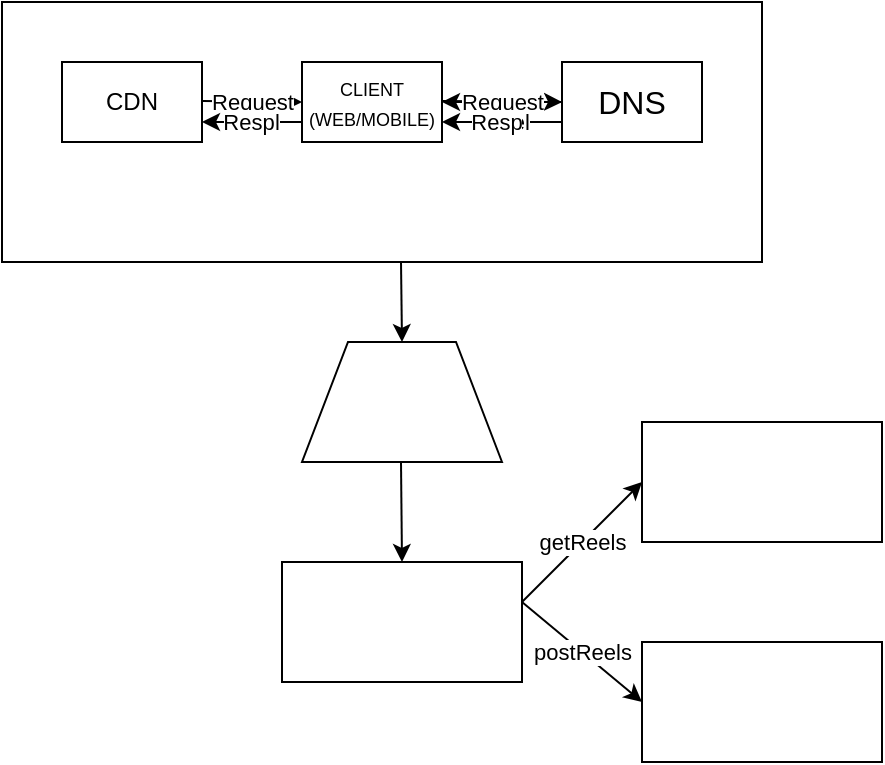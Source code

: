 <mxfile version="26.0.16">
  <diagram name="Page-1" id="R6ybLfLnJLzqz33o9FcM">
    <mxGraphModel dx="954" dy="543" grid="1" gridSize="10" guides="1" tooltips="1" connect="1" arrows="1" fold="1" page="1" pageScale="1" pageWidth="850" pageHeight="1100" math="0" shadow="0">
      <root>
        <mxCell id="0" />
        <mxCell id="1" parent="0" />
        <mxCell id="_s0SOZskeiOkc4n4i8FW-1" value="&lt;span style=&quot;color: rgba(0, 0, 0, 0); font-family: monospace; font-size: 0px; text-align: start; text-wrap-mode: nowrap;&quot;&gt;%3CmxGraphModel%3E%3Croot%3E%3CmxCell%20id%3D%220%22%2F%3E%3CmxCell%20id%3D%221%22%20parent%3D%220%22%2F%3E%3CmxCell%20id%3D%222%22%20value%3D%22%22%20style%3D%22endArrow%3Dclassic%3Bhtml%3D1%3Brounded%3D0%3B%22%20edge%3D%221%22%20parent%3D%221%22%3E%3CmxGeometry%20relative%3D%221%22%20as%3D%22geometry%22%3E%3CmxPoint%20x%3D%22320%22%20y%3D%2290%22%20as%3D%22sourcePoint%22%2F%3E%3CmxPoint%20x%3D%22260%22%20y%3D%2290%22%20as%3D%22targetPoint%22%2F%3E%3C%2FmxGeometry%3E%3C%2FmxCell%3E%3CmxCell%20id%3D%223%22%20value%3D%22Label%22%20style%3D%22edgeLabel%3Bresizable%3D0%3Bhtml%3D1%3B%3Balign%3Dcenter%3BverticalAlign%3Dmiddle%3B%22%20connectable%3D%220%22%20vertex%3D%221%22%20parent%3D%222%22%3E%3CmxGeometry%20relative%3D%221%22%20as%3D%22geometry%22%2F%3E%3C%2FmxCell%3E%3CmxCell%20id%3D%224%22%20value%3D%22Resp%22%20style%3D%22edgeLabel%3Bhtml%3D1%3Balign%3Dcenter%3BverticalAlign%3Dmiddle%3Bresizable%3D0%3Bpoints%3D%5B%5D%3B%22%20vertex%3D%221%22%20connectable%3D%220%22%20parent%3D%222%22%3E%3CmxGeometry%20x%3D%220.1%22%20relative%3D%221%22%20as%3D%22geometry%22%3E%3CmxPoint%20as%3D%22offset%22%2F%3E%3C%2FmxGeometry%3E%3C%2FmxCell%3E%3C%2Froot%3E%3C%2FmxGraphModel%3E&lt;/span&gt;" style="rounded=0;whiteSpace=wrap;html=1;" vertex="1" parent="1">
          <mxGeometry x="40" y="30" width="380" height="130" as="geometry" />
        </mxCell>
        <mxCell id="_s0SOZskeiOkc4n4i8FW-2" value="CDN" style="rounded=0;whiteSpace=wrap;html=1;" vertex="1" parent="1">
          <mxGeometry x="70" y="60" width="70" height="40" as="geometry" />
        </mxCell>
        <mxCell id="_s0SOZskeiOkc4n4i8FW-3" value="&lt;font style=&quot;font-size: 9px;&quot;&gt;CLIENT (WEB/MOBILE)&lt;/font&gt;" style="rounded=0;whiteSpace=wrap;html=1;" vertex="1" parent="1">
          <mxGeometry x="190" y="60" width="70" height="40" as="geometry" />
        </mxCell>
        <mxCell id="_s0SOZskeiOkc4n4i8FW-33" value="" style="edgeStyle=orthogonalEdgeStyle;rounded=0;orthogonalLoop=1;jettySize=auto;html=1;" edge="1" parent="1" source="_s0SOZskeiOkc4n4i8FW-4" target="_s0SOZskeiOkc4n4i8FW-3">
          <mxGeometry relative="1" as="geometry" />
        </mxCell>
        <mxCell id="_s0SOZskeiOkc4n4i8FW-4" value="&lt;font size=&quot;3&quot;&gt;DNS&lt;/font&gt;" style="rounded=0;whiteSpace=wrap;html=1;" vertex="1" parent="1">
          <mxGeometry x="320" y="60" width="70" height="40" as="geometry" />
        </mxCell>
        <mxCell id="_s0SOZskeiOkc4n4i8FW-8" value="" style="endArrow=classic;html=1;rounded=0;entryX=0;entryY=0.5;entryDx=0;entryDy=0;" edge="1" parent="1" target="_s0SOZskeiOkc4n4i8FW-4">
          <mxGeometry relative="1" as="geometry">
            <mxPoint x="260" y="79.5" as="sourcePoint" />
            <mxPoint x="310" y="80" as="targetPoint" />
          </mxGeometry>
        </mxCell>
        <mxCell id="_s0SOZskeiOkc4n4i8FW-9" value="Request" style="edgeLabel;resizable=0;html=1;;align=center;verticalAlign=middle;" connectable="0" vertex="1" parent="_s0SOZskeiOkc4n4i8FW-8">
          <mxGeometry relative="1" as="geometry" />
        </mxCell>
        <mxCell id="_s0SOZskeiOkc4n4i8FW-12" value="" style="endArrow=classic;html=1;rounded=0;entryX=0;entryY=0.5;entryDx=0;entryDy=0;" edge="1" parent="1" target="_s0SOZskeiOkc4n4i8FW-3">
          <mxGeometry relative="1" as="geometry">
            <mxPoint x="140" y="79.5" as="sourcePoint" />
            <mxPoint x="180" y="80" as="targetPoint" />
          </mxGeometry>
        </mxCell>
        <mxCell id="_s0SOZskeiOkc4n4i8FW-13" value="Request" style="edgeLabel;resizable=0;html=1;;align=center;verticalAlign=middle;" connectable="0" vertex="1" parent="_s0SOZskeiOkc4n4i8FW-12">
          <mxGeometry relative="1" as="geometry" />
        </mxCell>
        <mxCell id="_s0SOZskeiOkc4n4i8FW-27" value="" style="endArrow=classic;html=1;rounded=0;" edge="1" parent="1">
          <mxGeometry relative="1" as="geometry">
            <mxPoint x="320" y="90" as="sourcePoint" />
            <mxPoint x="260" y="90" as="targetPoint" />
          </mxGeometry>
        </mxCell>
        <mxCell id="_s0SOZskeiOkc4n4i8FW-28" value="Label" style="edgeLabel;resizable=0;html=1;;align=center;verticalAlign=middle;" connectable="0" vertex="1" parent="_s0SOZskeiOkc4n4i8FW-27">
          <mxGeometry relative="1" as="geometry" />
        </mxCell>
        <mxCell id="_s0SOZskeiOkc4n4i8FW-29" value="Resp" style="edgeLabel;html=1;align=center;verticalAlign=middle;resizable=0;points=[];" vertex="1" connectable="0" parent="_s0SOZskeiOkc4n4i8FW-27">
          <mxGeometry x="0.1" relative="1" as="geometry">
            <mxPoint as="offset" />
          </mxGeometry>
        </mxCell>
        <mxCell id="_s0SOZskeiOkc4n4i8FW-34" value="" style="endArrow=classic;html=1;rounded=0;exitX=0;exitY=0.75;exitDx=0;exitDy=0;entryX=1;entryY=0.75;entryDx=0;entryDy=0;" edge="1" parent="1" source="_s0SOZskeiOkc4n4i8FW-3" target="_s0SOZskeiOkc4n4i8FW-2">
          <mxGeometry relative="1" as="geometry">
            <mxPoint x="200" y="94.5" as="sourcePoint" />
            <mxPoint x="140" y="94.5" as="targetPoint" />
          </mxGeometry>
        </mxCell>
        <mxCell id="_s0SOZskeiOkc4n4i8FW-35" value="Label" style="edgeLabel;resizable=0;html=1;;align=center;verticalAlign=middle;" connectable="0" vertex="1" parent="_s0SOZskeiOkc4n4i8FW-34">
          <mxGeometry relative="1" as="geometry" />
        </mxCell>
        <mxCell id="_s0SOZskeiOkc4n4i8FW-36" value="Resp" style="edgeLabel;html=1;align=center;verticalAlign=middle;resizable=0;points=[];" vertex="1" connectable="0" parent="_s0SOZskeiOkc4n4i8FW-34">
          <mxGeometry x="0.1" relative="1" as="geometry">
            <mxPoint as="offset" />
          </mxGeometry>
        </mxCell>
        <mxCell id="_s0SOZskeiOkc4n4i8FW-37" value="" style="verticalLabelPosition=middle;verticalAlign=middle;html=1;shape=trapezoid;perimeter=trapezoidPerimeter;whiteSpace=wrap;size=0.23;arcSize=10;flipV=1;labelPosition=center;align=center;rotation=-180;" vertex="1" parent="1">
          <mxGeometry x="190" y="200" width="100" height="60" as="geometry" />
        </mxCell>
        <mxCell id="_s0SOZskeiOkc4n4i8FW-39" value="" style="whiteSpace=wrap;html=1;" vertex="1" parent="1">
          <mxGeometry x="180" y="310" width="120" height="60" as="geometry" />
        </mxCell>
        <mxCell id="_s0SOZskeiOkc4n4i8FW-40" value="" style="rounded=0;whiteSpace=wrap;html=1;" vertex="1" parent="1">
          <mxGeometry x="360" y="350" width="120" height="60" as="geometry" />
        </mxCell>
        <mxCell id="_s0SOZskeiOkc4n4i8FW-41" value="" style="rounded=0;whiteSpace=wrap;html=1;" vertex="1" parent="1">
          <mxGeometry x="360" y="240" width="120" height="60" as="geometry" />
        </mxCell>
        <mxCell id="_s0SOZskeiOkc4n4i8FW-43" value="" style="endArrow=classic;html=1;rounded=0;" edge="1" parent="1">
          <mxGeometry width="50" height="50" relative="1" as="geometry">
            <mxPoint x="239.5" y="160" as="sourcePoint" />
            <mxPoint x="240" y="200" as="targetPoint" />
          </mxGeometry>
        </mxCell>
        <mxCell id="_s0SOZskeiOkc4n4i8FW-45" value="" style="endArrow=classic;html=1;rounded=0;entryX=0.5;entryY=0;entryDx=0;entryDy=0;" edge="1" parent="1" target="_s0SOZskeiOkc4n4i8FW-39">
          <mxGeometry width="50" height="50" relative="1" as="geometry">
            <mxPoint x="239.5" y="260" as="sourcePoint" />
            <mxPoint x="240" y="300" as="targetPoint" />
          </mxGeometry>
        </mxCell>
        <mxCell id="_s0SOZskeiOkc4n4i8FW-48" value="" style="endArrow=classic;html=1;rounded=0;entryX=0;entryY=0.5;entryDx=0;entryDy=0;" edge="1" parent="1" target="_s0SOZskeiOkc4n4i8FW-41">
          <mxGeometry relative="1" as="geometry">
            <mxPoint x="300" y="330" as="sourcePoint" />
            <mxPoint x="400" y="330" as="targetPoint" />
          </mxGeometry>
        </mxCell>
        <mxCell id="_s0SOZskeiOkc4n4i8FW-49" value="getReels" style="edgeLabel;resizable=0;html=1;;align=center;verticalAlign=middle;" connectable="0" vertex="1" parent="_s0SOZskeiOkc4n4i8FW-48">
          <mxGeometry relative="1" as="geometry" />
        </mxCell>
        <mxCell id="_s0SOZskeiOkc4n4i8FW-50" value="" style="endArrow=classic;html=1;rounded=0;entryX=0;entryY=0.5;entryDx=0;entryDy=0;" edge="1" parent="1" target="_s0SOZskeiOkc4n4i8FW-40">
          <mxGeometry relative="1" as="geometry">
            <mxPoint x="300" y="330" as="sourcePoint" />
            <mxPoint x="400" y="330" as="targetPoint" />
          </mxGeometry>
        </mxCell>
        <mxCell id="_s0SOZskeiOkc4n4i8FW-51" value="postReels" style="edgeLabel;resizable=0;html=1;;align=center;verticalAlign=middle;" connectable="0" vertex="1" parent="_s0SOZskeiOkc4n4i8FW-50">
          <mxGeometry relative="1" as="geometry" />
        </mxCell>
      </root>
    </mxGraphModel>
  </diagram>
</mxfile>
